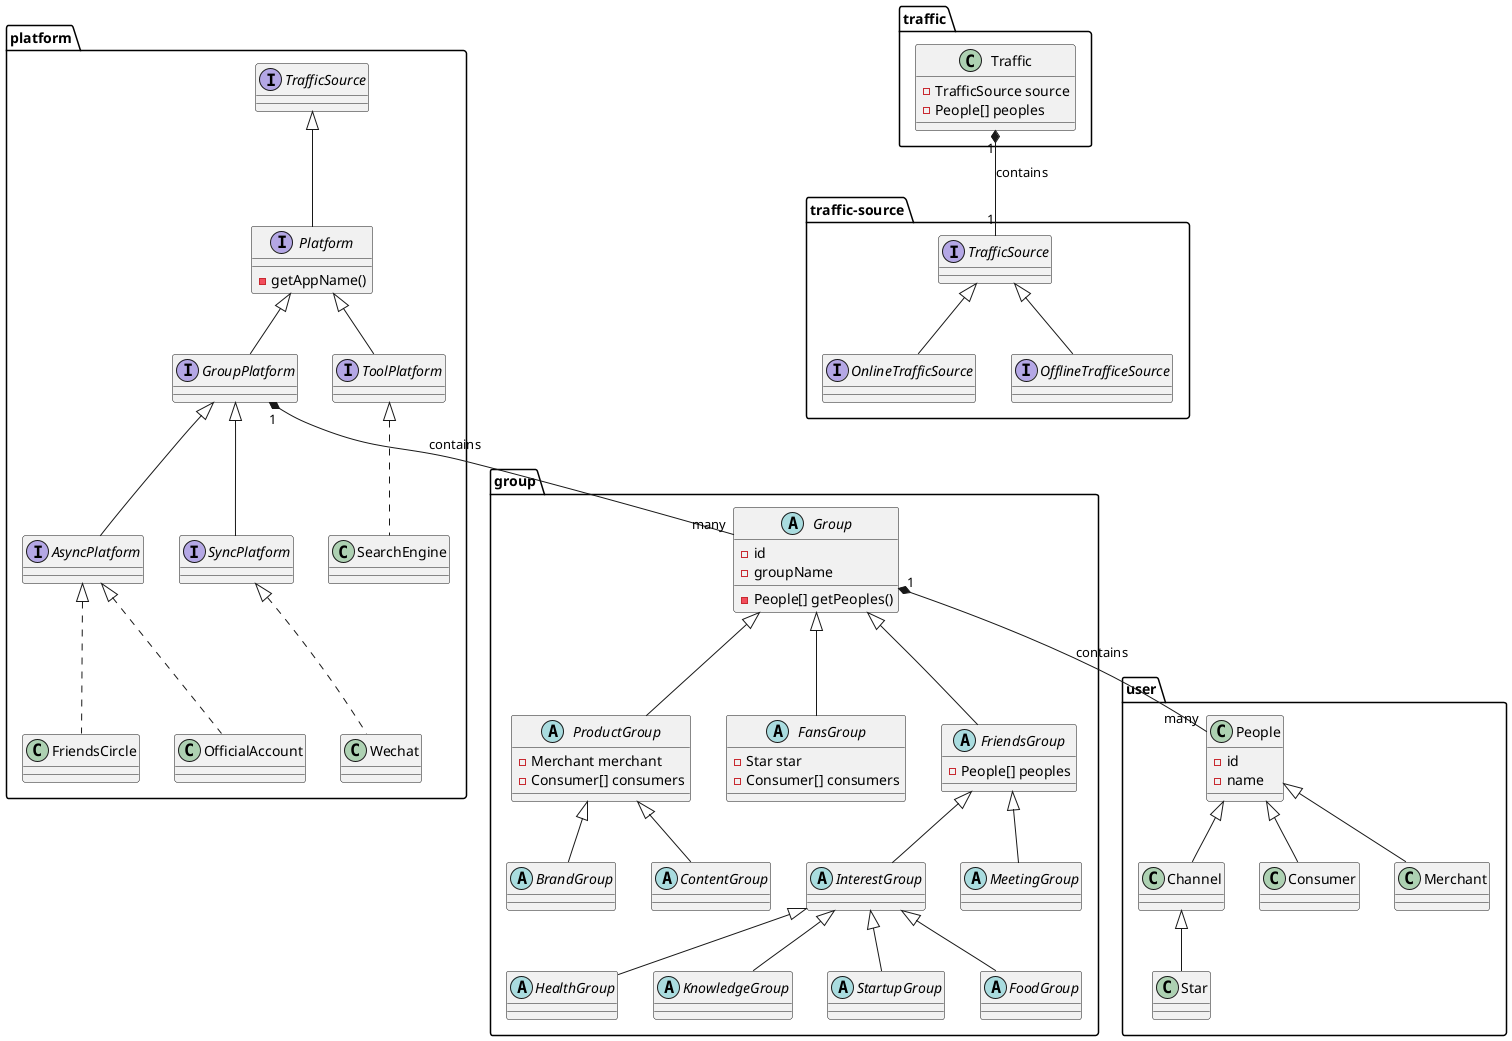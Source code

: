 @startuml

package user {
  class People {
    - id
    - name
  }

  class Consumer extends People {

  }

  class Merchant extends People {

  }

  class Channel extends People {
    
  }

  class Star extends Channel {

  }
}

package traffic-source {
  interface TrafficSource {

  }

  interface OnlineTrafficSource extends TrafficSource {

  }

  interface OfflineTrafficeSource extends TrafficSource {

  }
}

package traffic {
  class Traffic {
    - TrafficSource source
    - People[] peoples
  }

  Traffic "1" *-- "1" TrafficSource : contains
}

package group {
  abstract Group {
    - id
    - groupName
    - People[] getPeoples()
  }
  Group "1" *-- "many" People : contains

  abstract FansGroup extends Group {
    - Star star
    - Consumer[] consumers
  }

  abstract FriendsGroup extends Group {
    - People[] peoples
  }

  abstract InterestGroup extends FriendsGroup {

  }

  abstract ProductGroup extends Group {
    - Merchant merchant
    - Consumer[] consumers
  }

  abstract BrandGroup extends ProductGroup {

  }

  abstract MeetingGroup extends FriendsGroup {
    
  }

  abstract StartupGroup extends InterestGroup {

  }

  abstract FoodGroup extends InterestGroup {

  }

  abstract HealthGroup extends InterestGroup {

  }

  abstract KnowledgeGroup extends InterestGroup {

  }

  abstract ContentGroup extends ProductGroup {

  }
}

package platform {
  interface Platform extends TrafficSource {
    - getAppName()
  }

  interface GroupPlatform implements Platform {

  }

  interface ToolPlatform extends Platform {

  }

  GroupPlatform "1" *-- "many" Group : contains

  interface AsyncPlatform extends GroupPlatform {

  }

  interface SyncPlatform extends GroupPlatform {

  }

  class Wechat implements SyncPlatform {

  }

  class OfficialAccount implements AsyncPlatform {
    
  }

  class FriendsCircle implements AsyncPlatform {

  }

  class SearchEngine implements ToolPlatform {

  }
}


@enduml

